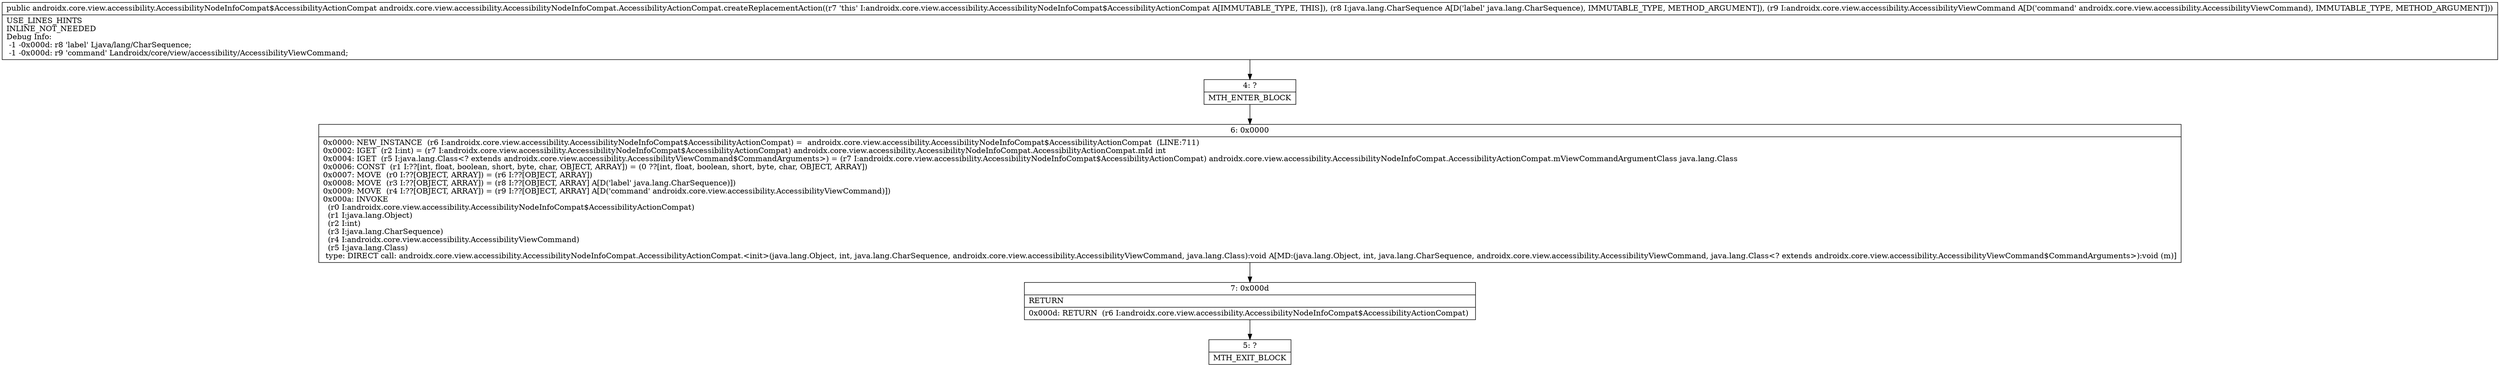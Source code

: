 digraph "CFG forandroidx.core.view.accessibility.AccessibilityNodeInfoCompat.AccessibilityActionCompat.createReplacementAction(Ljava\/lang\/CharSequence;Landroidx\/core\/view\/accessibility\/AccessibilityViewCommand;)Landroidx\/core\/view\/accessibility\/AccessibilityNodeInfoCompat$AccessibilityActionCompat;" {
Node_4 [shape=record,label="{4\:\ ?|MTH_ENTER_BLOCK\l}"];
Node_6 [shape=record,label="{6\:\ 0x0000|0x0000: NEW_INSTANCE  (r6 I:androidx.core.view.accessibility.AccessibilityNodeInfoCompat$AccessibilityActionCompat) =  androidx.core.view.accessibility.AccessibilityNodeInfoCompat$AccessibilityActionCompat  (LINE:711)\l0x0002: IGET  (r2 I:int) = (r7 I:androidx.core.view.accessibility.AccessibilityNodeInfoCompat$AccessibilityActionCompat) androidx.core.view.accessibility.AccessibilityNodeInfoCompat.AccessibilityActionCompat.mId int \l0x0004: IGET  (r5 I:java.lang.Class\<? extends androidx.core.view.accessibility.AccessibilityViewCommand$CommandArguments\>) = (r7 I:androidx.core.view.accessibility.AccessibilityNodeInfoCompat$AccessibilityActionCompat) androidx.core.view.accessibility.AccessibilityNodeInfoCompat.AccessibilityActionCompat.mViewCommandArgumentClass java.lang.Class \l0x0006: CONST  (r1 I:??[int, float, boolean, short, byte, char, OBJECT, ARRAY]) = (0 ??[int, float, boolean, short, byte, char, OBJECT, ARRAY]) \l0x0007: MOVE  (r0 I:??[OBJECT, ARRAY]) = (r6 I:??[OBJECT, ARRAY]) \l0x0008: MOVE  (r3 I:??[OBJECT, ARRAY]) = (r8 I:??[OBJECT, ARRAY] A[D('label' java.lang.CharSequence)]) \l0x0009: MOVE  (r4 I:??[OBJECT, ARRAY]) = (r9 I:??[OBJECT, ARRAY] A[D('command' androidx.core.view.accessibility.AccessibilityViewCommand)]) \l0x000a: INVOKE  \l  (r0 I:androidx.core.view.accessibility.AccessibilityNodeInfoCompat$AccessibilityActionCompat)\l  (r1 I:java.lang.Object)\l  (r2 I:int)\l  (r3 I:java.lang.CharSequence)\l  (r4 I:androidx.core.view.accessibility.AccessibilityViewCommand)\l  (r5 I:java.lang.Class)\l type: DIRECT call: androidx.core.view.accessibility.AccessibilityNodeInfoCompat.AccessibilityActionCompat.\<init\>(java.lang.Object, int, java.lang.CharSequence, androidx.core.view.accessibility.AccessibilityViewCommand, java.lang.Class):void A[MD:(java.lang.Object, int, java.lang.CharSequence, androidx.core.view.accessibility.AccessibilityViewCommand, java.lang.Class\<? extends androidx.core.view.accessibility.AccessibilityViewCommand$CommandArguments\>):void (m)]\l}"];
Node_7 [shape=record,label="{7\:\ 0x000d|RETURN\l|0x000d: RETURN  (r6 I:androidx.core.view.accessibility.AccessibilityNodeInfoCompat$AccessibilityActionCompat) \l}"];
Node_5 [shape=record,label="{5\:\ ?|MTH_EXIT_BLOCK\l}"];
MethodNode[shape=record,label="{public androidx.core.view.accessibility.AccessibilityNodeInfoCompat$AccessibilityActionCompat androidx.core.view.accessibility.AccessibilityNodeInfoCompat.AccessibilityActionCompat.createReplacementAction((r7 'this' I:androidx.core.view.accessibility.AccessibilityNodeInfoCompat$AccessibilityActionCompat A[IMMUTABLE_TYPE, THIS]), (r8 I:java.lang.CharSequence A[D('label' java.lang.CharSequence), IMMUTABLE_TYPE, METHOD_ARGUMENT]), (r9 I:androidx.core.view.accessibility.AccessibilityViewCommand A[D('command' androidx.core.view.accessibility.AccessibilityViewCommand), IMMUTABLE_TYPE, METHOD_ARGUMENT]))  | USE_LINES_HINTS\lINLINE_NOT_NEEDED\lDebug Info:\l  \-1 \-0x000d: r8 'label' Ljava\/lang\/CharSequence;\l  \-1 \-0x000d: r9 'command' Landroidx\/core\/view\/accessibility\/AccessibilityViewCommand;\l}"];
MethodNode -> Node_4;Node_4 -> Node_6;
Node_6 -> Node_7;
Node_7 -> Node_5;
}

